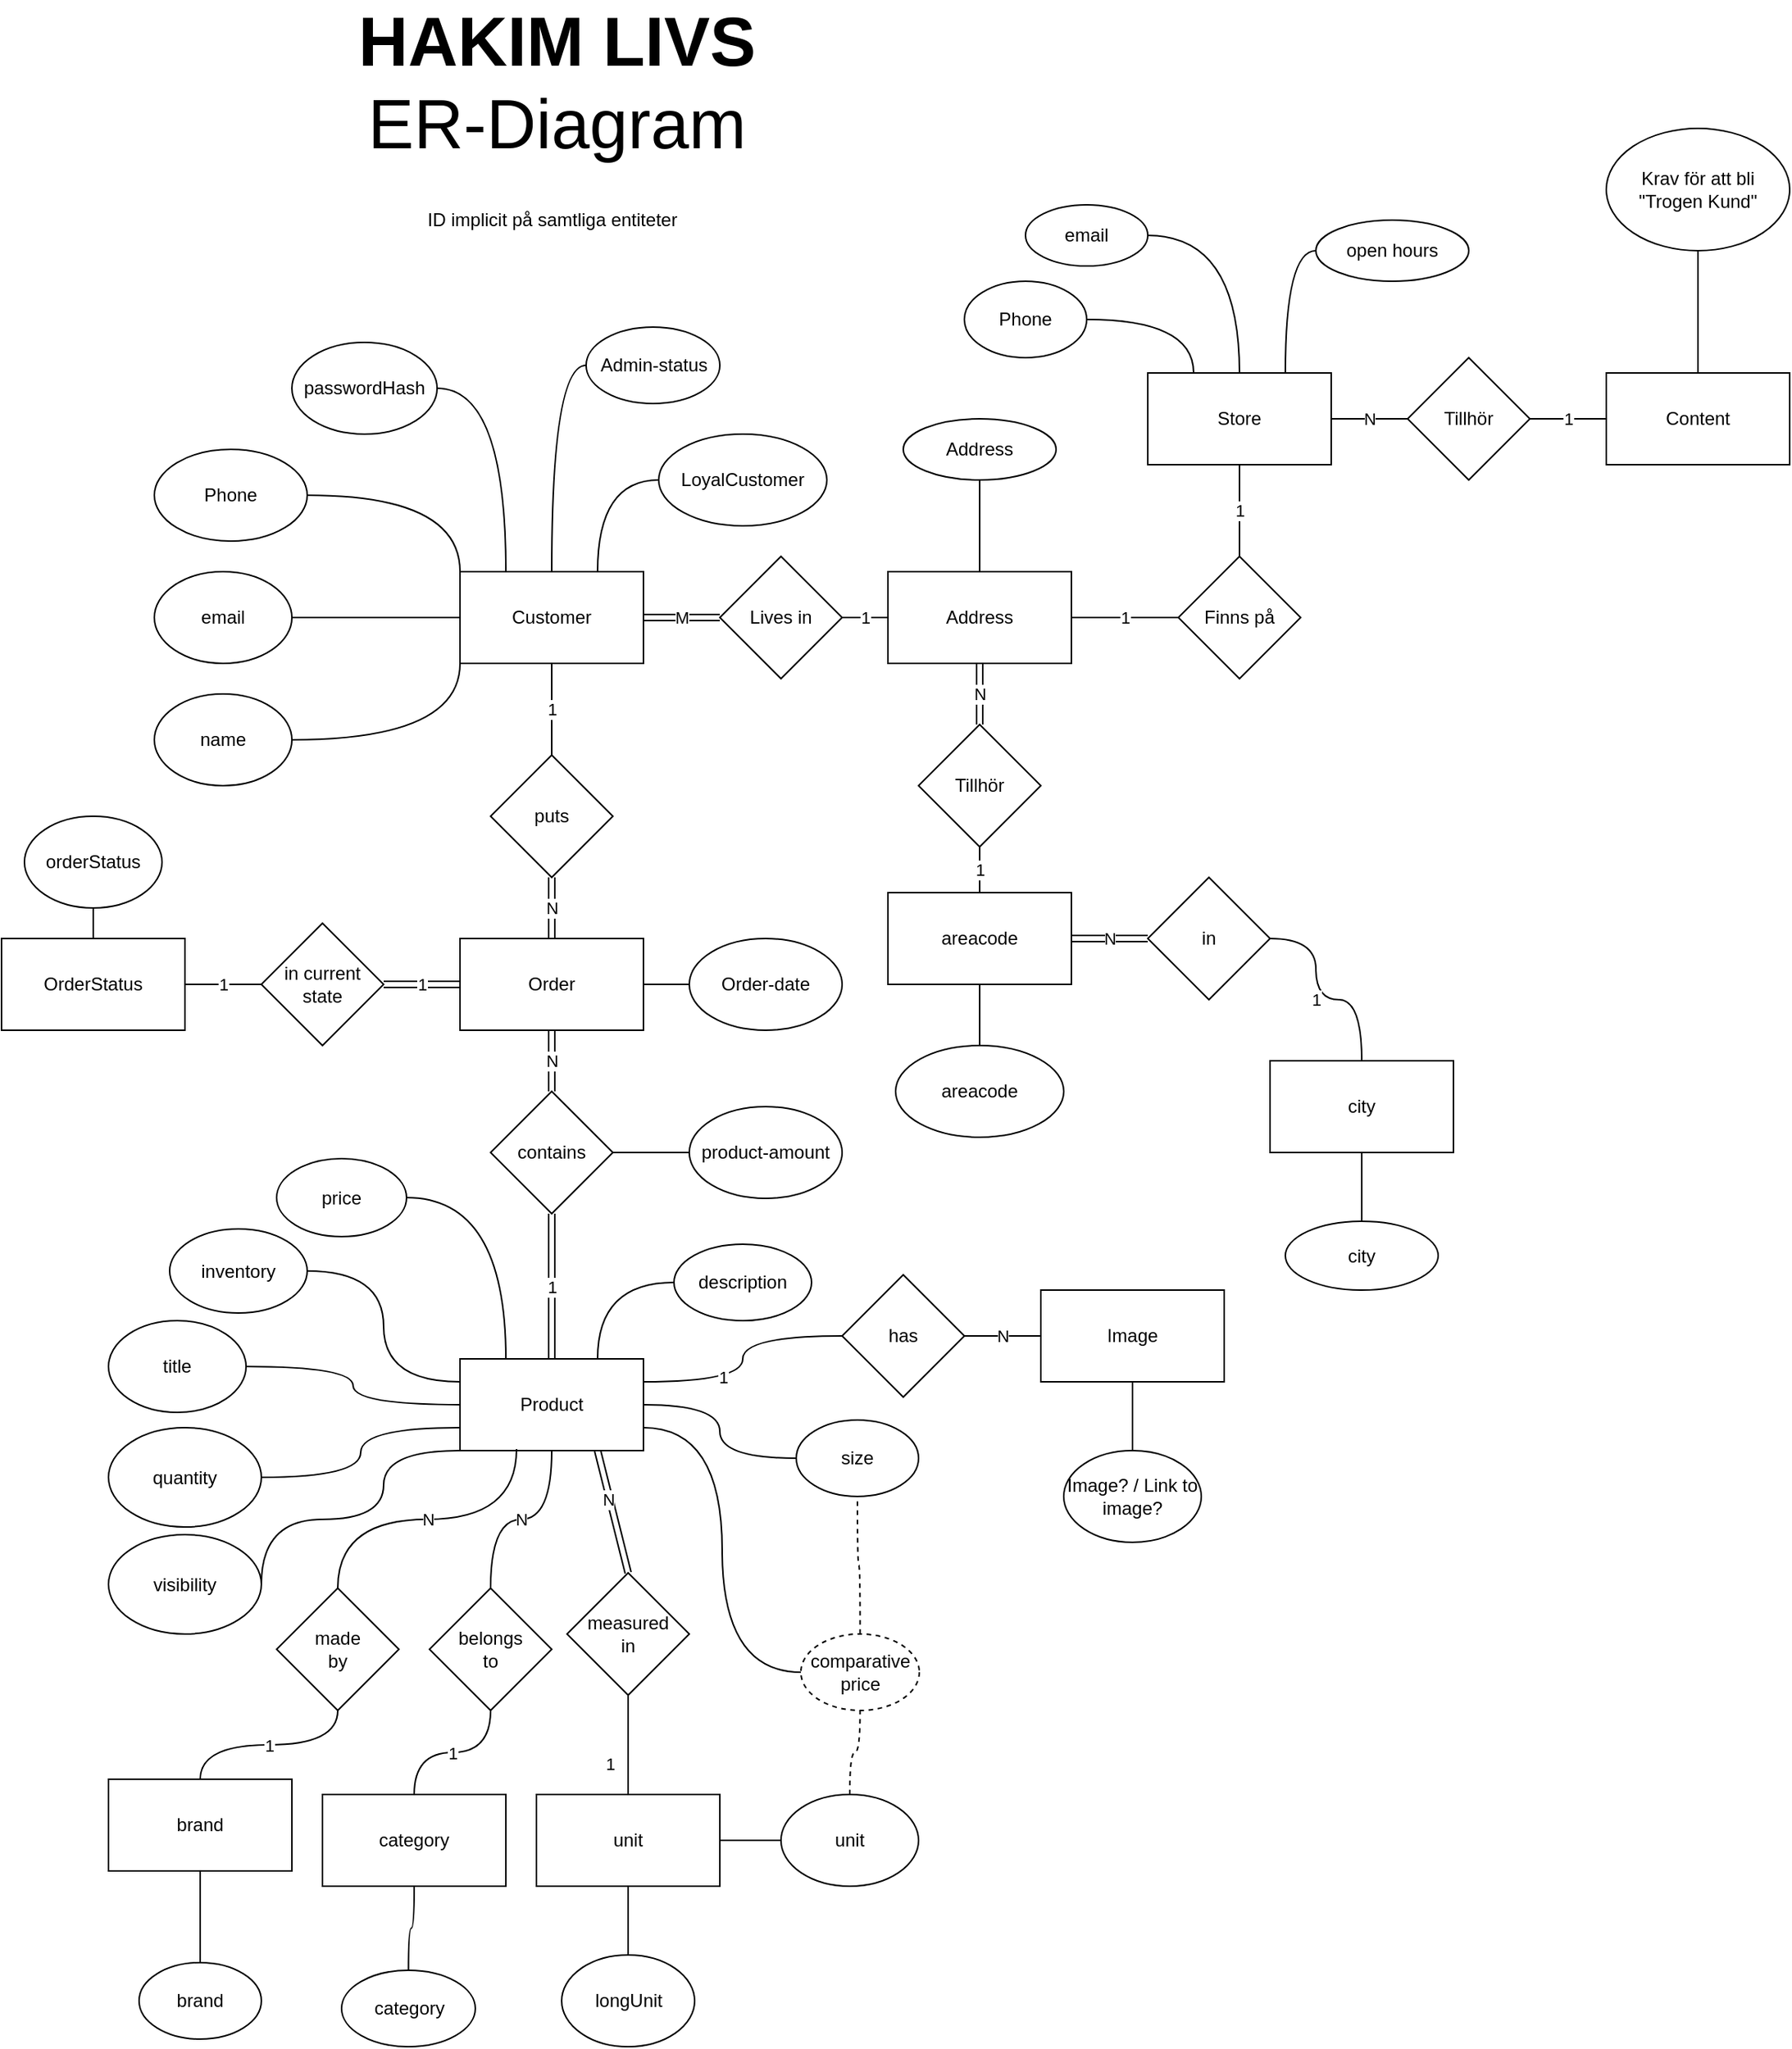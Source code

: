 <mxfile version="14.5.10" type="github">
  <diagram id="R2lEEEUBdFMjLlhIrx00" name="Page-1">
    <mxGraphModel dx="1430" dy="2406" grid="1" gridSize="10" guides="1" tooltips="1" connect="1" arrows="1" fold="1" page="1" pageScale="1" pageWidth="850" pageHeight="1100" math="0" shadow="0" extFonts="Permanent Marker^https://fonts.googleapis.com/css?family=Permanent+Marker">
      <root>
        <mxCell id="0" />
        <mxCell id="1" parent="0" />
        <mxCell id="_CHvoFrD6mSaw10JFjYY-32" value="1" style="rounded=0;orthogonalLoop=1;jettySize=auto;html=1;endArrow=none;endFill=0;" parent="1" source="_CHvoFrD6mSaw10JFjYY-2" target="_CHvoFrD6mSaw10JFjYY-12" edge="1">
          <mxGeometry relative="1" as="geometry" />
        </mxCell>
        <mxCell id="YfYcxpr3XRQJxf8hliLk-14" style="edgeStyle=orthogonalEdgeStyle;curved=1;rounded=0;orthogonalLoop=1;jettySize=auto;html=1;exitX=0.25;exitY=0;exitDx=0;exitDy=0;entryX=1;entryY=0.5;entryDx=0;entryDy=0;endArrow=none;endFill=0;" parent="1" source="_CHvoFrD6mSaw10JFjYY-2" target="YfYcxpr3XRQJxf8hliLk-13" edge="1">
          <mxGeometry relative="1" as="geometry" />
        </mxCell>
        <mxCell id="_CHvoFrD6mSaw10JFjYY-2" value="&lt;div&gt;Customer&lt;/div&gt;" style="rounded=0;whiteSpace=wrap;html=1;" parent="1" vertex="1">
          <mxGeometry x="-300" y="190" width="120" height="60" as="geometry" />
        </mxCell>
        <mxCell id="_CHvoFrD6mSaw10JFjYY-5" value="1" style="edgeStyle=orthogonalEdgeStyle;rounded=0;orthogonalLoop=1;jettySize=auto;html=1;exitX=1;exitY=0.5;exitDx=0;exitDy=0;entryX=0;entryY=0.5;entryDx=0;entryDy=0;endArrow=none;endFill=0;" parent="1" source="_CHvoFrD6mSaw10JFjYY-3" target="_CHvoFrD6mSaw10JFjYY-4" edge="1">
          <mxGeometry relative="1" as="geometry" />
        </mxCell>
        <mxCell id="YfYcxpr3XRQJxf8hliLk-45" value="M" style="edgeStyle=orthogonalEdgeStyle;curved=1;rounded=0;orthogonalLoop=1;jettySize=auto;html=1;endArrow=none;endFill=0;shape=link;" parent="1" source="_CHvoFrD6mSaw10JFjYY-3" target="_CHvoFrD6mSaw10JFjYY-2" edge="1">
          <mxGeometry relative="1" as="geometry" />
        </mxCell>
        <mxCell id="_CHvoFrD6mSaw10JFjYY-3" value="Lives in" style="rhombus;whiteSpace=wrap;html=1;" parent="1" vertex="1">
          <mxGeometry x="-130" y="180" width="80" height="80" as="geometry" />
        </mxCell>
        <mxCell id="_CHvoFrD6mSaw10JFjYY-4" value="&lt;div&gt;Address&lt;/div&gt;" style="rounded=0;whiteSpace=wrap;html=1;" parent="1" vertex="1">
          <mxGeometry x="-20" y="190" width="120" height="60" as="geometry" />
        </mxCell>
        <mxCell id="_CHvoFrD6mSaw10JFjYY-8" value="areacode" style="ellipse;whiteSpace=wrap;html=1;" parent="1" vertex="1">
          <mxGeometry x="-15" y="500" width="110" height="60" as="geometry" />
        </mxCell>
        <mxCell id="YfYcxpr3XRQJxf8hliLk-12" style="edgeStyle=orthogonalEdgeStyle;curved=1;rounded=0;orthogonalLoop=1;jettySize=auto;html=1;exitX=0.5;exitY=1;exitDx=0;exitDy=0;entryX=0.5;entryY=0;entryDx=0;entryDy=0;endArrow=none;endFill=0;" parent="1" source="_CHvoFrD6mSaw10JFjYY-9" target="_CHvoFrD6mSaw10JFjYY-4" edge="1">
          <mxGeometry relative="1" as="geometry" />
        </mxCell>
        <mxCell id="_CHvoFrD6mSaw10JFjYY-9" value="Address" style="ellipse;whiteSpace=wrap;html=1;" parent="1" vertex="1">
          <mxGeometry x="-10" y="90" width="100" height="40" as="geometry" />
        </mxCell>
        <mxCell id="_CHvoFrD6mSaw10JFjYY-50" value="&lt;div&gt;1&lt;/div&gt;" style="edgeStyle=orthogonalEdgeStyle;rounded=0;orthogonalLoop=1;jettySize=auto;html=1;endArrow=none;endFill=0;shape=link;" parent="1" source="_CHvoFrD6mSaw10JFjYY-11" target="_CHvoFrD6mSaw10JFjYY-47" edge="1">
          <mxGeometry relative="1" as="geometry" />
        </mxCell>
        <mxCell id="YfYcxpr3XRQJxf8hliLk-24" style="edgeStyle=orthogonalEdgeStyle;curved=1;rounded=0;orthogonalLoop=1;jettySize=auto;html=1;exitX=1;exitY=0.5;exitDx=0;exitDy=0;entryX=0;entryY=0.5;entryDx=0;entryDy=0;endArrow=none;endFill=0;" parent="1" source="_CHvoFrD6mSaw10JFjYY-11" target="YfYcxpr3XRQJxf8hliLk-23" edge="1">
          <mxGeometry relative="1" as="geometry" />
        </mxCell>
        <mxCell id="YfYcxpr3XRQJxf8hliLk-32" style="edgeStyle=orthogonalEdgeStyle;curved=1;rounded=0;orthogonalLoop=1;jettySize=auto;html=1;exitX=1;exitY=0.25;exitDx=0;exitDy=0;entryX=0;entryY=0.5;entryDx=0;entryDy=0;endArrow=none;endFill=0;" parent="1" source="_CHvoFrD6mSaw10JFjYY-11" target="YfYcxpr3XRQJxf8hliLk-30" edge="1">
          <mxGeometry relative="1" as="geometry" />
        </mxCell>
        <mxCell id="YfYcxpr3XRQJxf8hliLk-35" value="1" style="edgeLabel;html=1;align=center;verticalAlign=middle;resizable=0;points=[];" parent="YfYcxpr3XRQJxf8hliLk-32" vertex="1" connectable="0">
          <mxGeometry x="-0.35" y="3" relative="1" as="geometry">
            <mxPoint as="offset" />
          </mxGeometry>
        </mxCell>
        <mxCell id="aeDUMQC0GTFIOUEkBriZ-28" style="rounded=0;orthogonalLoop=1;jettySize=auto;html=1;exitX=0.75;exitY=1;exitDx=0;exitDy=0;entryX=0.5;entryY=0;entryDx=0;entryDy=0;startArrow=none;startFill=0;endArrow=none;endFill=0;shape=link;" parent="1" source="_CHvoFrD6mSaw10JFjYY-11" target="YfYcxpr3XRQJxf8hliLk-21" edge="1">
          <mxGeometry relative="1" as="geometry" />
        </mxCell>
        <mxCell id="aeDUMQC0GTFIOUEkBriZ-29" value="N" style="edgeLabel;html=1;align=center;verticalAlign=middle;resizable=0;points=[];" parent="aeDUMQC0GTFIOUEkBriZ-28" vertex="1" connectable="0">
          <mxGeometry x="-0.213" y="-1" relative="1" as="geometry">
            <mxPoint as="offset" />
          </mxGeometry>
        </mxCell>
        <mxCell id="U7rDwr9C1dg0-C28zRSU-3" style="edgeStyle=orthogonalEdgeStyle;rounded=0;orthogonalLoop=1;jettySize=auto;html=1;exitX=0;exitY=1;exitDx=0;exitDy=0;entryX=1;entryY=0.5;entryDx=0;entryDy=0;curved=1;endArrow=none;endFill=0;" edge="1" parent="1" source="_CHvoFrD6mSaw10JFjYY-11" target="U7rDwr9C1dg0-C28zRSU-1">
          <mxGeometry relative="1" as="geometry">
            <Array as="points">
              <mxPoint x="-350" y="765" />
              <mxPoint x="-350" y="810" />
              <mxPoint x="-430" y="810" />
            </Array>
          </mxGeometry>
        </mxCell>
        <mxCell id="_CHvoFrD6mSaw10JFjYY-11" value="Product" style="rounded=0;whiteSpace=wrap;html=1;" parent="1" vertex="1">
          <mxGeometry x="-300" y="705" width="120" height="60" as="geometry" />
        </mxCell>
        <mxCell id="_CHvoFrD6mSaw10JFjYY-33" value="N" style="rounded=0;orthogonalLoop=1;jettySize=auto;html=1;endArrow=none;endFill=0;shape=link;entryX=0.5;entryY=0;entryDx=0;entryDy=0;exitX=0.5;exitY=1;exitDx=0;exitDy=0;" parent="1" source="_CHvoFrD6mSaw10JFjYY-12" target="_CHvoFrD6mSaw10JFjYY-29" edge="1">
          <mxGeometry relative="1" as="geometry" />
        </mxCell>
        <mxCell id="_CHvoFrD6mSaw10JFjYY-12" value="puts" style="rhombus;whiteSpace=wrap;html=1;" parent="1" vertex="1">
          <mxGeometry x="-280" y="310" width="80" height="80" as="geometry" />
        </mxCell>
        <mxCell id="aeDUMQC0GTFIOUEkBriZ-22" value="" style="edgeStyle=orthogonalEdgeStyle;curved=1;rounded=0;orthogonalLoop=1;jettySize=auto;html=1;startArrow=none;startFill=0;endArrow=none;endFill=0;entryX=0;entryY=0.25;entryDx=0;entryDy=0;" parent="1" source="_CHvoFrD6mSaw10JFjYY-14" target="_CHvoFrD6mSaw10JFjYY-11" edge="1">
          <mxGeometry relative="1" as="geometry" />
        </mxCell>
        <mxCell id="_CHvoFrD6mSaw10JFjYY-14" value="inventory" style="ellipse;whiteSpace=wrap;html=1;" parent="1" vertex="1">
          <mxGeometry x="-490" y="620" width="90" height="55" as="geometry" />
        </mxCell>
        <mxCell id="_CHvoFrD6mSaw10JFjYY-26" style="edgeStyle=orthogonalEdgeStyle;rounded=0;orthogonalLoop=1;jettySize=auto;html=1;exitX=1;exitY=0.5;exitDx=0;exitDy=0;endArrow=none;endFill=0;curved=1;entryX=0;entryY=0.5;entryDx=0;entryDy=0;" parent="1" source="_CHvoFrD6mSaw10JFjYY-15" target="_CHvoFrD6mSaw10JFjYY-11" edge="1">
          <mxGeometry relative="1" as="geometry">
            <mxPoint x="-285" y="765" as="targetPoint" />
          </mxGeometry>
        </mxCell>
        <mxCell id="_CHvoFrD6mSaw10JFjYY-15" value="title" style="ellipse;whiteSpace=wrap;html=1;" parent="1" vertex="1">
          <mxGeometry x="-530" y="680" width="90" height="60" as="geometry" />
        </mxCell>
        <mxCell id="_CHvoFrD6mSaw10JFjYY-58" style="edgeStyle=orthogonalEdgeStyle;rounded=0;orthogonalLoop=1;jettySize=auto;html=1;endArrow=none;endFill=0;entryX=0.75;entryY=0;entryDx=0;entryDy=0;curved=1;" parent="1" source="_CHvoFrD6mSaw10JFjYY-17" target="_CHvoFrD6mSaw10JFjYY-11" edge="1">
          <mxGeometry relative="1" as="geometry">
            <mxPoint x="-190" y="700" as="targetPoint" />
          </mxGeometry>
        </mxCell>
        <mxCell id="_CHvoFrD6mSaw10JFjYY-17" value="description" style="ellipse;whiteSpace=wrap;html=1;" parent="1" vertex="1">
          <mxGeometry x="-160" y="630" width="90" height="50" as="geometry" />
        </mxCell>
        <mxCell id="YfYcxpr3XRQJxf8hliLk-34" value="" style="edgeStyle=orthogonalEdgeStyle;curved=1;rounded=0;orthogonalLoop=1;jettySize=auto;html=1;endArrow=none;endFill=0;" parent="1" source="_CHvoFrD6mSaw10JFjYY-19" target="YfYcxpr3XRQJxf8hliLk-31" edge="1">
          <mxGeometry relative="1" as="geometry" />
        </mxCell>
        <mxCell id="_CHvoFrD6mSaw10JFjYY-19" value="Image? / Link to image?" style="ellipse;whiteSpace=wrap;html=1;" parent="1" vertex="1">
          <mxGeometry x="95" y="765" width="90" height="60" as="geometry" />
        </mxCell>
        <mxCell id="_CHvoFrD6mSaw10JFjYY-28" style="edgeStyle=orthogonalEdgeStyle;rounded=0;orthogonalLoop=1;jettySize=auto;html=1;exitX=1;exitY=0.5;exitDx=0;exitDy=0;endArrow=none;endFill=0;curved=1;entryX=0.25;entryY=0;entryDx=0;entryDy=0;" parent="1" source="_CHvoFrD6mSaw10JFjYY-20" target="_CHvoFrD6mSaw10JFjYY-11" edge="1">
          <mxGeometry relative="1" as="geometry">
            <mxPoint x="-310" y="660" as="targetPoint" />
          </mxGeometry>
        </mxCell>
        <mxCell id="_CHvoFrD6mSaw10JFjYY-20" value="&lt;div&gt;price&lt;/div&gt;" style="ellipse;whiteSpace=wrap;html=1;" parent="1" vertex="1">
          <mxGeometry x="-420" y="574" width="85" height="51" as="geometry" />
        </mxCell>
        <mxCell id="_CHvoFrD6mSaw10JFjYY-49" value="N" style="edgeStyle=orthogonalEdgeStyle;rounded=0;orthogonalLoop=1;jettySize=auto;html=1;endArrow=none;endFill=0;shape=link;" parent="1" source="_CHvoFrD6mSaw10JFjYY-29" target="_CHvoFrD6mSaw10JFjYY-47" edge="1">
          <mxGeometry relative="1" as="geometry" />
        </mxCell>
        <mxCell id="YfYcxpr3XRQJxf8hliLk-17" value="1" style="edgeStyle=orthogonalEdgeStyle;curved=1;rounded=0;orthogonalLoop=1;jettySize=auto;html=1;exitX=0;exitY=0.5;exitDx=0;exitDy=0;entryX=1;entryY=0.5;entryDx=0;entryDy=0;endArrow=none;endFill=0;shape=link;" parent="1" source="_CHvoFrD6mSaw10JFjYY-29" target="YfYcxpr3XRQJxf8hliLk-16" edge="1">
          <mxGeometry relative="1" as="geometry" />
        </mxCell>
        <mxCell id="_CHvoFrD6mSaw10JFjYY-29" value="Order" style="rounded=0;whiteSpace=wrap;html=1;" parent="1" vertex="1">
          <mxGeometry x="-300" y="430" width="120" height="60" as="geometry" />
        </mxCell>
        <mxCell id="_CHvoFrD6mSaw10JFjYY-44" value="" style="edgeStyle=orthogonalEdgeStyle;rounded=0;orthogonalLoop=1;jettySize=auto;html=1;endArrow=none;endFill=0;" parent="1" source="_CHvoFrD6mSaw10JFjYY-35" target="_CHvoFrD6mSaw10JFjYY-29" edge="1">
          <mxGeometry relative="1" as="geometry" />
        </mxCell>
        <mxCell id="_CHvoFrD6mSaw10JFjYY-35" value="Order-date" style="ellipse;whiteSpace=wrap;html=1;" parent="1" vertex="1">
          <mxGeometry x="-150" y="430" width="100" height="60" as="geometry" />
        </mxCell>
        <mxCell id="_CHvoFrD6mSaw10JFjYY-48" value="" style="edgeStyle=orthogonalEdgeStyle;rounded=0;orthogonalLoop=1;jettySize=auto;html=1;endArrow=none;endFill=0;" parent="1" source="_CHvoFrD6mSaw10JFjYY-36" target="_CHvoFrD6mSaw10JFjYY-47" edge="1">
          <mxGeometry relative="1" as="geometry" />
        </mxCell>
        <mxCell id="_CHvoFrD6mSaw10JFjYY-36" value="product-amount" style="ellipse;whiteSpace=wrap;html=1;" parent="1" vertex="1">
          <mxGeometry x="-150" y="540" width="100" height="60" as="geometry" />
        </mxCell>
        <mxCell id="_CHvoFrD6mSaw10JFjYY-47" value="contains" style="rhombus;whiteSpace=wrap;html=1;" parent="1" vertex="1">
          <mxGeometry x="-280" y="530" width="80" height="80" as="geometry" />
        </mxCell>
        <mxCell id="_CHvoFrD6mSaw10JFjYY-53" value="category" style="rounded=0;whiteSpace=wrap;html=1;" parent="1" vertex="1">
          <mxGeometry x="-390" y="990" width="120" height="60" as="geometry" />
        </mxCell>
        <mxCell id="_CHvoFrD6mSaw10JFjYY-59" value="1" style="edgeStyle=orthogonalEdgeStyle;rounded=0;orthogonalLoop=1;jettySize=auto;html=1;endArrow=none;endFill=0;curved=1;" parent="1" source="_CHvoFrD6mSaw10JFjYY-56" target="_CHvoFrD6mSaw10JFjYY-53" edge="1">
          <mxGeometry relative="1" as="geometry" />
        </mxCell>
        <mxCell id="_CHvoFrD6mSaw10JFjYY-60" value="N" style="edgeStyle=orthogonalEdgeStyle;rounded=0;orthogonalLoop=1;jettySize=auto;html=1;exitX=0.5;exitY=0;exitDx=0;exitDy=0;endArrow=none;endFill=0;entryX=0.5;entryY=1;entryDx=0;entryDy=0;curved=1;" parent="1" source="_CHvoFrD6mSaw10JFjYY-56" target="_CHvoFrD6mSaw10JFjYY-11" edge="1">
          <mxGeometry relative="1" as="geometry">
            <mxPoint x="-240" y="770" as="targetPoint" />
          </mxGeometry>
        </mxCell>
        <mxCell id="_CHvoFrD6mSaw10JFjYY-56" value="belongs&lt;br&gt;to" style="rhombus;whiteSpace=wrap;html=1;" parent="1" vertex="1">
          <mxGeometry x="-320" y="855" width="80" height="80" as="geometry" />
        </mxCell>
        <mxCell id="_CHvoFrD6mSaw10JFjYY-66" value="" style="edgeStyle=orthogonalEdgeStyle;rounded=0;orthogonalLoop=1;jettySize=auto;html=1;endArrow=none;endFill=0;curved=1;" parent="1" source="_CHvoFrD6mSaw10JFjYY-61" target="_CHvoFrD6mSaw10JFjYY-64" edge="1">
          <mxGeometry relative="1" as="geometry" />
        </mxCell>
        <mxCell id="aeDUMQC0GTFIOUEkBriZ-26" style="edgeStyle=orthogonalEdgeStyle;curved=1;rounded=0;orthogonalLoop=1;jettySize=auto;html=1;exitX=0.5;exitY=0;exitDx=0;exitDy=0;startArrow=none;startFill=0;endArrow=none;endFill=0;dashed=1;" parent="1" source="_CHvoFrD6mSaw10JFjYY-61" target="aeDUMQC0GTFIOUEkBriZ-23" edge="1">
          <mxGeometry relative="1" as="geometry" />
        </mxCell>
        <mxCell id="_CHvoFrD6mSaw10JFjYY-61" value="unit" style="ellipse;whiteSpace=wrap;html=1;" parent="1" vertex="1">
          <mxGeometry x="-90" y="990" width="90" height="60" as="geometry" />
        </mxCell>
        <mxCell id="_CHvoFrD6mSaw10JFjYY-64" value="unit" style="rounded=0;whiteSpace=wrap;html=1;" parent="1" vertex="1">
          <mxGeometry x="-250" y="990" width="120" height="60" as="geometry" />
        </mxCell>
        <mxCell id="YfYcxpr3XRQJxf8hliLk-2" style="edgeStyle=orthogonalEdgeStyle;curved=1;rounded=0;orthogonalLoop=1;jettySize=auto;html=1;exitX=1;exitY=0.5;exitDx=0;exitDy=0;entryX=0;entryY=0;entryDx=0;entryDy=0;endArrow=none;endFill=0;" parent="1" source="YfYcxpr3XRQJxf8hliLk-1" target="_CHvoFrD6mSaw10JFjYY-2" edge="1">
          <mxGeometry relative="1" as="geometry" />
        </mxCell>
        <mxCell id="YfYcxpr3XRQJxf8hliLk-1" value="Phone" style="ellipse;whiteSpace=wrap;html=1;" parent="1" vertex="1">
          <mxGeometry x="-500" y="110" width="100" height="60" as="geometry" />
        </mxCell>
        <mxCell id="YfYcxpr3XRQJxf8hliLk-4" style="edgeStyle=orthogonalEdgeStyle;curved=1;rounded=0;orthogonalLoop=1;jettySize=auto;html=1;exitX=1;exitY=0.5;exitDx=0;exitDy=0;entryX=0;entryY=0.5;entryDx=0;entryDy=0;endArrow=none;endFill=0;" parent="1" source="YfYcxpr3XRQJxf8hliLk-3" target="_CHvoFrD6mSaw10JFjYY-2" edge="1">
          <mxGeometry relative="1" as="geometry" />
        </mxCell>
        <mxCell id="YfYcxpr3XRQJxf8hliLk-3" value="email" style="ellipse;whiteSpace=wrap;html=1;" parent="1" vertex="1">
          <mxGeometry x="-500" y="190" width="90" height="60" as="geometry" />
        </mxCell>
        <mxCell id="YfYcxpr3XRQJxf8hliLk-6" style="edgeStyle=orthogonalEdgeStyle;curved=1;rounded=0;orthogonalLoop=1;jettySize=auto;html=1;exitX=1;exitY=0.5;exitDx=0;exitDy=0;entryX=0;entryY=1;entryDx=0;entryDy=0;endArrow=none;endFill=0;" parent="1" source="YfYcxpr3XRQJxf8hliLk-5" target="_CHvoFrD6mSaw10JFjYY-2" edge="1">
          <mxGeometry relative="1" as="geometry" />
        </mxCell>
        <mxCell id="YfYcxpr3XRQJxf8hliLk-5" value="name" style="ellipse;whiteSpace=wrap;html=1;" parent="1" vertex="1">
          <mxGeometry x="-500" y="270" width="90" height="60" as="geometry" />
        </mxCell>
        <mxCell id="YfYcxpr3XRQJxf8hliLk-41" value="" style="edgeStyle=orthogonalEdgeStyle;curved=1;rounded=0;orthogonalLoop=1;jettySize=auto;html=1;endArrow=none;endFill=0;" parent="1" source="YfYcxpr3XRQJxf8hliLk-7" target="_CHvoFrD6mSaw10JFjYY-8" edge="1">
          <mxGeometry relative="1" as="geometry" />
        </mxCell>
        <mxCell id="YfYcxpr3XRQJxf8hliLk-43" value="N" style="edgeStyle=orthogonalEdgeStyle;curved=1;rounded=0;orthogonalLoop=1;jettySize=auto;html=1;exitX=1;exitY=0.5;exitDx=0;exitDy=0;entryX=0;entryY=0.5;entryDx=0;entryDy=0;endArrow=none;endFill=0;shape=link;" parent="1" source="YfYcxpr3XRQJxf8hliLk-7" target="YfYcxpr3XRQJxf8hliLk-42" edge="1">
          <mxGeometry relative="1" as="geometry" />
        </mxCell>
        <mxCell id="YfYcxpr3XRQJxf8hliLk-7" value="areacode" style="rounded=0;whiteSpace=wrap;html=1;" parent="1" vertex="1">
          <mxGeometry x="-20" y="400" width="120" height="60" as="geometry" />
        </mxCell>
        <mxCell id="YfYcxpr3XRQJxf8hliLk-10" value="1" style="edgeStyle=orthogonalEdgeStyle;curved=1;rounded=0;orthogonalLoop=1;jettySize=auto;html=1;endArrow=none;endFill=0;" parent="1" source="YfYcxpr3XRQJxf8hliLk-9" target="YfYcxpr3XRQJxf8hliLk-7" edge="1">
          <mxGeometry relative="1" as="geometry" />
        </mxCell>
        <mxCell id="YfYcxpr3XRQJxf8hliLk-11" value="N" style="edgeStyle=orthogonalEdgeStyle;curved=1;rounded=0;orthogonalLoop=1;jettySize=auto;html=1;endArrow=none;endFill=0;shape=link;" parent="1" source="YfYcxpr3XRQJxf8hliLk-9" target="_CHvoFrD6mSaw10JFjYY-4" edge="1">
          <mxGeometry relative="1" as="geometry" />
        </mxCell>
        <mxCell id="YfYcxpr3XRQJxf8hliLk-9" value="Tillhör" style="rhombus;whiteSpace=wrap;html=1;" parent="1" vertex="1">
          <mxGeometry y="290" width="80" height="80" as="geometry" />
        </mxCell>
        <mxCell id="YfYcxpr3XRQJxf8hliLk-13" value="passwordHash" style="ellipse;whiteSpace=wrap;html=1;" parent="1" vertex="1">
          <mxGeometry x="-410" y="40" width="95" height="60" as="geometry" />
        </mxCell>
        <mxCell id="YfYcxpr3XRQJxf8hliLk-15" value="OrderStatus" style="rounded=0;whiteSpace=wrap;html=1;" parent="1" vertex="1">
          <mxGeometry x="-600" y="430" width="120" height="60" as="geometry" />
        </mxCell>
        <mxCell id="YfYcxpr3XRQJxf8hliLk-18" value="1" style="edgeStyle=orthogonalEdgeStyle;curved=1;rounded=0;orthogonalLoop=1;jettySize=auto;html=1;exitX=0;exitY=0.5;exitDx=0;exitDy=0;entryX=1;entryY=0.5;entryDx=0;entryDy=0;endArrow=none;endFill=0;" parent="1" source="YfYcxpr3XRQJxf8hliLk-16" target="YfYcxpr3XRQJxf8hliLk-15" edge="1">
          <mxGeometry relative="1" as="geometry" />
        </mxCell>
        <mxCell id="YfYcxpr3XRQJxf8hliLk-16" value="in current&lt;br&gt;state" style="rhombus;whiteSpace=wrap;html=1;" parent="1" vertex="1">
          <mxGeometry x="-430" y="420" width="80" height="80" as="geometry" />
        </mxCell>
        <mxCell id="YfYcxpr3XRQJxf8hliLk-20" style="edgeStyle=orthogonalEdgeStyle;curved=1;rounded=0;orthogonalLoop=1;jettySize=auto;html=1;exitX=0.5;exitY=1;exitDx=0;exitDy=0;entryX=0.5;entryY=0;entryDx=0;entryDy=0;endArrow=none;endFill=0;" parent="1" source="YfYcxpr3XRQJxf8hliLk-19" target="YfYcxpr3XRQJxf8hliLk-15" edge="1">
          <mxGeometry relative="1" as="geometry" />
        </mxCell>
        <mxCell id="YfYcxpr3XRQJxf8hliLk-19" value="orderStatus" style="ellipse;whiteSpace=wrap;html=1;" parent="1" vertex="1">
          <mxGeometry x="-585" y="350" width="90" height="60" as="geometry" />
        </mxCell>
        <mxCell id="YfYcxpr3XRQJxf8hliLk-22" value="1" style="edgeStyle=orthogonalEdgeStyle;curved=1;rounded=0;orthogonalLoop=1;jettySize=auto;html=1;exitX=0.5;exitY=1;exitDx=0;exitDy=0;endArrow=none;endFill=0;entryX=0.5;entryY=0;entryDx=0;entryDy=0;" parent="1" source="YfYcxpr3XRQJxf8hliLk-21" target="_CHvoFrD6mSaw10JFjYY-64" edge="1">
          <mxGeometry x="0.349" y="-12" relative="1" as="geometry">
            <mxPoint x="-20" y="860" as="targetPoint" />
            <mxPoint y="1" as="offset" />
          </mxGeometry>
        </mxCell>
        <mxCell id="YfYcxpr3XRQJxf8hliLk-21" value="measured&lt;br&gt;in" style="rhombus;whiteSpace=wrap;html=1;" parent="1" vertex="1">
          <mxGeometry x="-230" y="845" width="80" height="80" as="geometry" />
        </mxCell>
        <mxCell id="aeDUMQC0GTFIOUEkBriZ-25" style="edgeStyle=orthogonalEdgeStyle;curved=1;rounded=0;orthogonalLoop=1;jettySize=auto;html=1;exitX=1;exitY=0.75;exitDx=0;exitDy=0;entryX=0;entryY=0.5;entryDx=0;entryDy=0;startArrow=none;startFill=0;endArrow=none;endFill=0;" parent="1" source="_CHvoFrD6mSaw10JFjYY-11" target="aeDUMQC0GTFIOUEkBriZ-23" edge="1">
          <mxGeometry relative="1" as="geometry" />
        </mxCell>
        <mxCell id="YfYcxpr3XRQJxf8hliLk-23" value="size" style="ellipse;whiteSpace=wrap;html=1;" parent="1" vertex="1">
          <mxGeometry x="-80" y="745" width="80" height="50" as="geometry" />
        </mxCell>
        <mxCell id="YfYcxpr3XRQJxf8hliLk-29" style="edgeStyle=orthogonalEdgeStyle;curved=1;rounded=0;orthogonalLoop=1;jettySize=auto;html=1;exitX=0;exitY=0.5;exitDx=0;exitDy=0;entryX=0.5;entryY=0;entryDx=0;entryDy=0;endArrow=none;endFill=0;" parent="1" source="YfYcxpr3XRQJxf8hliLk-28" target="_CHvoFrD6mSaw10JFjYY-2" edge="1">
          <mxGeometry relative="1" as="geometry" />
        </mxCell>
        <mxCell id="YfYcxpr3XRQJxf8hliLk-28" value="Admin-status" style="ellipse;whiteSpace=wrap;html=1;" parent="1" vertex="1">
          <mxGeometry x="-217.5" y="30" width="87.5" height="50" as="geometry" />
        </mxCell>
        <mxCell id="YfYcxpr3XRQJxf8hliLk-30" value="has" style="rhombus;whiteSpace=wrap;html=1;" parent="1" vertex="1">
          <mxGeometry x="-50" y="650" width="80" height="80" as="geometry" />
        </mxCell>
        <mxCell id="YfYcxpr3XRQJxf8hliLk-33" value="N" style="edgeStyle=orthogonalEdgeStyle;curved=1;rounded=0;orthogonalLoop=1;jettySize=auto;html=1;endArrow=none;endFill=0;" parent="1" source="YfYcxpr3XRQJxf8hliLk-31" target="YfYcxpr3XRQJxf8hliLk-30" edge="1">
          <mxGeometry relative="1" as="geometry">
            <Array as="points">
              <mxPoint x="50" y="690" />
              <mxPoint x="50" y="690" />
            </Array>
          </mxGeometry>
        </mxCell>
        <mxCell id="YfYcxpr3XRQJxf8hliLk-31" value="Image" style="rounded=0;whiteSpace=wrap;html=1;" parent="1" vertex="1">
          <mxGeometry x="80" y="660" width="120" height="60" as="geometry" />
        </mxCell>
        <mxCell id="YfYcxpr3XRQJxf8hliLk-38" value="city" style="rounded=0;whiteSpace=wrap;html=1;" parent="1" vertex="1">
          <mxGeometry x="230" y="510" width="120" height="60" as="geometry" />
        </mxCell>
        <mxCell id="aeDUMQC0GTFIOUEkBriZ-6" value="" style="edgeStyle=orthogonalEdgeStyle;curved=1;rounded=0;orthogonalLoop=1;jettySize=auto;html=1;startArrow=none;startFill=0;endArrow=none;endFill=0;" parent="1" source="YfYcxpr3XRQJxf8hliLk-39" target="YfYcxpr3XRQJxf8hliLk-38" edge="1">
          <mxGeometry relative="1" as="geometry" />
        </mxCell>
        <mxCell id="YfYcxpr3XRQJxf8hliLk-39" value="city" style="ellipse;whiteSpace=wrap;html=1;" parent="1" vertex="1">
          <mxGeometry x="240" y="615" width="100" height="45" as="geometry" />
        </mxCell>
        <mxCell id="YfYcxpr3XRQJxf8hliLk-44" value="1" style="edgeStyle=orthogonalEdgeStyle;curved=1;rounded=0;orthogonalLoop=1;jettySize=auto;html=1;exitX=1;exitY=0.5;exitDx=0;exitDy=0;entryX=0.5;entryY=0;entryDx=0;entryDy=0;endArrow=none;endFill=0;" parent="1" source="YfYcxpr3XRQJxf8hliLk-42" target="YfYcxpr3XRQJxf8hliLk-38" edge="1">
          <mxGeometry relative="1" as="geometry">
            <Array as="points">
              <mxPoint x="260" y="430" />
              <mxPoint x="260" y="470" />
              <mxPoint x="290" y="470" />
            </Array>
          </mxGeometry>
        </mxCell>
        <mxCell id="YfYcxpr3XRQJxf8hliLk-42" value="in" style="rhombus;whiteSpace=wrap;html=1;" parent="1" vertex="1">
          <mxGeometry x="150" y="390" width="80" height="80" as="geometry" />
        </mxCell>
        <mxCell id="aeDUMQC0GTFIOUEkBriZ-1" value="&lt;font style=&quot;font-size: 45px&quot;&gt;&lt;b&gt;HAKIM LIVS&lt;br&gt;&lt;/b&gt;ER-Diagram&lt;/font&gt;" style="text;html=1;align=center;verticalAlign=middle;resizable=0;points=[];autosize=1;" parent="1" vertex="1">
          <mxGeometry x="-377.5" y="-160" width="280" height="60" as="geometry" />
        </mxCell>
        <mxCell id="aeDUMQC0GTFIOUEkBriZ-2" value="ID implicit på samtliga entiteter" style="text;html=1;align=center;verticalAlign=middle;resizable=0;points=[];autosize=1;" parent="1" vertex="1">
          <mxGeometry x="-330" y="-50" width="180" height="20" as="geometry" />
        </mxCell>
        <mxCell id="aeDUMQC0GTFIOUEkBriZ-8" value="1" style="edgeStyle=orthogonalEdgeStyle;curved=1;rounded=0;orthogonalLoop=1;jettySize=auto;html=1;startArrow=none;startFill=0;endArrow=none;endFill=0;exitX=0.5;exitY=1;exitDx=0;exitDy=0;" parent="1" source="aeDUMQC0GTFIOUEkBriZ-16" target="aeDUMQC0GTFIOUEkBriZ-7" edge="1">
          <mxGeometry relative="1" as="geometry" />
        </mxCell>
        <mxCell id="aeDUMQC0GTFIOUEkBriZ-3" value="Content" style="rounded=0;whiteSpace=wrap;html=1;" parent="1" vertex="1">
          <mxGeometry x="450" y="60" width="120" height="60" as="geometry" />
        </mxCell>
        <mxCell id="aeDUMQC0GTFIOUEkBriZ-9" value="1" style="edgeStyle=orthogonalEdgeStyle;curved=1;rounded=0;orthogonalLoop=1;jettySize=auto;html=1;startArrow=none;startFill=0;endArrow=none;endFill=0;" parent="1" source="aeDUMQC0GTFIOUEkBriZ-7" target="_CHvoFrD6mSaw10JFjYY-4" edge="1">
          <mxGeometry relative="1" as="geometry" />
        </mxCell>
        <mxCell id="aeDUMQC0GTFIOUEkBriZ-7" value="Finns på" style="rhombus;whiteSpace=wrap;html=1;" parent="1" vertex="1">
          <mxGeometry x="170" y="180" width="80" height="80" as="geometry" />
        </mxCell>
        <mxCell id="aeDUMQC0GTFIOUEkBriZ-11" style="edgeStyle=orthogonalEdgeStyle;curved=1;rounded=0;orthogonalLoop=1;jettySize=auto;html=1;exitX=0;exitY=0.5;exitDx=0;exitDy=0;entryX=0.75;entryY=0;entryDx=0;entryDy=0;startArrow=none;startFill=0;endArrow=none;endFill=0;" parent="1" source="aeDUMQC0GTFIOUEkBriZ-10" target="_CHvoFrD6mSaw10JFjYY-2" edge="1">
          <mxGeometry relative="1" as="geometry" />
        </mxCell>
        <mxCell id="aeDUMQC0GTFIOUEkBriZ-10" value="LoyalCustomer" style="ellipse;whiteSpace=wrap;html=1;" parent="1" vertex="1">
          <mxGeometry x="-170" y="100" width="110" height="60" as="geometry" />
        </mxCell>
        <mxCell id="aeDUMQC0GTFIOUEkBriZ-14" style="edgeStyle=orthogonalEdgeStyle;curved=1;rounded=0;orthogonalLoop=1;jettySize=auto;html=1;entryX=0.5;entryY=0;entryDx=0;entryDy=0;startArrow=none;startFill=0;endArrow=none;endFill=0;" parent="1" source="aeDUMQC0GTFIOUEkBriZ-13" target="aeDUMQC0GTFIOUEkBriZ-3" edge="1">
          <mxGeometry relative="1" as="geometry" />
        </mxCell>
        <mxCell id="aeDUMQC0GTFIOUEkBriZ-13" value="Krav för att bli&lt;br&gt;&quot;Trogen Kund&quot;" style="ellipse;whiteSpace=wrap;html=1;" parent="1" vertex="1">
          <mxGeometry x="450" y="-100" width="120" height="80" as="geometry" />
        </mxCell>
        <mxCell id="aeDUMQC0GTFIOUEkBriZ-18" value="N" style="edgeStyle=orthogonalEdgeStyle;curved=1;rounded=0;orthogonalLoop=1;jettySize=auto;html=1;exitX=1;exitY=0.5;exitDx=0;exitDy=0;entryX=0;entryY=0.5;entryDx=0;entryDy=0;startArrow=none;startFill=0;endArrow=none;endFill=0;" parent="1" source="aeDUMQC0GTFIOUEkBriZ-16" target="aeDUMQC0GTFIOUEkBriZ-17" edge="1">
          <mxGeometry relative="1" as="geometry" />
        </mxCell>
        <mxCell id="aeDUMQC0GTFIOUEkBriZ-16" value="Store" style="rounded=0;whiteSpace=wrap;html=1;" parent="1" vertex="1">
          <mxGeometry x="150" y="60" width="120" height="60" as="geometry" />
        </mxCell>
        <mxCell id="aeDUMQC0GTFIOUEkBriZ-19" value="1" style="edgeStyle=orthogonalEdgeStyle;curved=1;rounded=0;orthogonalLoop=1;jettySize=auto;html=1;exitX=1;exitY=0.5;exitDx=0;exitDy=0;entryX=0;entryY=0.5;entryDx=0;entryDy=0;startArrow=none;startFill=0;endArrow=none;endFill=0;" parent="1" source="aeDUMQC0GTFIOUEkBriZ-17" target="aeDUMQC0GTFIOUEkBriZ-3" edge="1">
          <mxGeometry relative="1" as="geometry" />
        </mxCell>
        <mxCell id="aeDUMQC0GTFIOUEkBriZ-17" value="Tillhör" style="rhombus;whiteSpace=wrap;html=1;" parent="1" vertex="1">
          <mxGeometry x="320" y="50" width="80" height="80" as="geometry" />
        </mxCell>
        <mxCell id="aeDUMQC0GTFIOUEkBriZ-21" style="edgeStyle=orthogonalEdgeStyle;curved=1;rounded=0;orthogonalLoop=1;jettySize=auto;html=1;exitX=1;exitY=0.5;exitDx=0;exitDy=0;entryX=0.25;entryY=0;entryDx=0;entryDy=0;startArrow=none;startFill=0;endArrow=none;endFill=0;" parent="1" source="aeDUMQC0GTFIOUEkBriZ-20" target="aeDUMQC0GTFIOUEkBriZ-16" edge="1">
          <mxGeometry relative="1" as="geometry" />
        </mxCell>
        <mxCell id="aeDUMQC0GTFIOUEkBriZ-20" value="Phone" style="ellipse;whiteSpace=wrap;html=1;" parent="1" vertex="1">
          <mxGeometry x="30" width="80" height="50" as="geometry" />
        </mxCell>
        <mxCell id="aeDUMQC0GTFIOUEkBriZ-27" style="edgeStyle=orthogonalEdgeStyle;curved=1;rounded=0;orthogonalLoop=1;jettySize=auto;html=1;exitX=0.5;exitY=0;exitDx=0;exitDy=0;entryX=0.5;entryY=1;entryDx=0;entryDy=0;dashed=1;startArrow=none;startFill=0;endArrow=none;endFill=0;" parent="1" source="aeDUMQC0GTFIOUEkBriZ-23" target="YfYcxpr3XRQJxf8hliLk-23" edge="1">
          <mxGeometry relative="1" as="geometry" />
        </mxCell>
        <mxCell id="aeDUMQC0GTFIOUEkBriZ-23" value="comparative price" style="ellipse;whiteSpace=wrap;html=1;dashed=1;" parent="1" vertex="1">
          <mxGeometry x="-77" y="885" width="77.5" height="50" as="geometry" />
        </mxCell>
        <mxCell id="aeDUMQC0GTFIOUEkBriZ-31" style="edgeStyle=orthogonalEdgeStyle;rounded=0;orthogonalLoop=1;jettySize=auto;html=1;exitX=1;exitY=0.5;exitDx=0;exitDy=0;entryX=0.5;entryY=0;entryDx=0;entryDy=0;startArrow=none;startFill=0;endArrow=none;endFill=0;curved=1;" parent="1" source="aeDUMQC0GTFIOUEkBriZ-30" target="aeDUMQC0GTFIOUEkBriZ-16" edge="1">
          <mxGeometry relative="1" as="geometry" />
        </mxCell>
        <mxCell id="aeDUMQC0GTFIOUEkBriZ-30" value="email" style="ellipse;whiteSpace=wrap;html=1;" parent="1" vertex="1">
          <mxGeometry x="70" y="-50" width="80" height="40" as="geometry" />
        </mxCell>
        <mxCell id="aeDUMQC0GTFIOUEkBriZ-33" style="edgeStyle=orthogonalEdgeStyle;curved=1;rounded=0;orthogonalLoop=1;jettySize=auto;html=1;exitX=0;exitY=0.5;exitDx=0;exitDy=0;entryX=0.75;entryY=0;entryDx=0;entryDy=0;startArrow=none;startFill=0;endArrow=none;endFill=0;" parent="1" source="aeDUMQC0GTFIOUEkBriZ-32" target="aeDUMQC0GTFIOUEkBriZ-16" edge="1">
          <mxGeometry relative="1" as="geometry" />
        </mxCell>
        <mxCell id="aeDUMQC0GTFIOUEkBriZ-32" value="open hours" style="ellipse;whiteSpace=wrap;html=1;" parent="1" vertex="1">
          <mxGeometry x="260" y="-40" width="100" height="40" as="geometry" />
        </mxCell>
        <mxCell id="MvFeTqcAGGcagMa9E8rT-1" value="brand" style="rounded=0;whiteSpace=wrap;html=1;" parent="1" vertex="1">
          <mxGeometry x="-530" y="980" width="120" height="60" as="geometry" />
        </mxCell>
        <mxCell id="MvFeTqcAGGcagMa9E8rT-3" style="edgeStyle=orthogonalEdgeStyle;rounded=0;orthogonalLoop=1;jettySize=auto;html=1;exitX=0.5;exitY=0;exitDx=0;exitDy=0;entryX=0.5;entryY=1;entryDx=0;entryDy=0;curved=1;endArrow=none;endFill=0;" parent="1" source="MvFeTqcAGGcagMa9E8rT-2" target="MvFeTqcAGGcagMa9E8rT-1" edge="1">
          <mxGeometry relative="1" as="geometry" />
        </mxCell>
        <mxCell id="MvFeTqcAGGcagMa9E8rT-2" value="brand" style="ellipse;whiteSpace=wrap;html=1;" parent="1" vertex="1">
          <mxGeometry x="-510" y="1100" width="80" height="50" as="geometry" />
        </mxCell>
        <mxCell id="MvFeTqcAGGcagMa9E8rT-5" value="" style="edgeStyle=orthogonalEdgeStyle;curved=1;rounded=0;orthogonalLoop=1;jettySize=auto;html=1;endArrow=none;endFill=0;" parent="1" source="MvFeTqcAGGcagMa9E8rT-4" target="_CHvoFrD6mSaw10JFjYY-53" edge="1">
          <mxGeometry relative="1" as="geometry" />
        </mxCell>
        <mxCell id="MvFeTqcAGGcagMa9E8rT-4" value="category" style="ellipse;whiteSpace=wrap;html=1;" parent="1" vertex="1">
          <mxGeometry x="-377.5" y="1105" width="87.5" height="50" as="geometry" />
        </mxCell>
        <mxCell id="MvFeTqcAGGcagMa9E8rT-7" value="N" style="edgeStyle=orthogonalEdgeStyle;curved=1;rounded=0;orthogonalLoop=1;jettySize=auto;html=1;exitX=0.5;exitY=0;exitDx=0;exitDy=0;entryX=0.308;entryY=0.983;entryDx=0;entryDy=0;endArrow=none;endFill=0;entryPerimeter=0;" parent="1" source="MvFeTqcAGGcagMa9E8rT-6" target="_CHvoFrD6mSaw10JFjYY-11" edge="1">
          <mxGeometry relative="1" as="geometry" />
        </mxCell>
        <mxCell id="MvFeTqcAGGcagMa9E8rT-8" value="1" style="edgeStyle=orthogonalEdgeStyle;curved=1;rounded=0;orthogonalLoop=1;jettySize=auto;html=1;exitX=0.5;exitY=1;exitDx=0;exitDy=0;entryX=0.5;entryY=0;entryDx=0;entryDy=0;endArrow=none;endFill=0;" parent="1" source="MvFeTqcAGGcagMa9E8rT-6" target="MvFeTqcAGGcagMa9E8rT-1" edge="1">
          <mxGeometry relative="1" as="geometry" />
        </mxCell>
        <mxCell id="MvFeTqcAGGcagMa9E8rT-6" value="made&lt;br&gt;by" style="rhombus;whiteSpace=wrap;html=1;" parent="1" vertex="1">
          <mxGeometry x="-420" y="855" width="80" height="80" as="geometry" />
        </mxCell>
        <mxCell id="MvFeTqcAGGcagMa9E8rT-10" style="edgeStyle=orthogonalEdgeStyle;curved=1;rounded=0;orthogonalLoop=1;jettySize=auto;html=1;exitX=1;exitY=0.5;exitDx=0;exitDy=0;entryX=0;entryY=0.75;entryDx=0;entryDy=0;endArrow=none;endFill=0;" parent="1" source="MvFeTqcAGGcagMa9E8rT-9" target="_CHvoFrD6mSaw10JFjYY-11" edge="1">
          <mxGeometry relative="1" as="geometry" />
        </mxCell>
        <mxCell id="MvFeTqcAGGcagMa9E8rT-9" value="quantity" style="ellipse;whiteSpace=wrap;html=1;" parent="1" vertex="1">
          <mxGeometry x="-530" y="750" width="100" height="65" as="geometry" />
        </mxCell>
        <mxCell id="MvFeTqcAGGcagMa9E8rT-12" style="edgeStyle=orthogonalEdgeStyle;rounded=0;orthogonalLoop=1;jettySize=auto;html=1;exitX=0.5;exitY=0;exitDx=0;exitDy=0;entryX=0.5;entryY=1;entryDx=0;entryDy=0;endArrow=none;endFill=0;curved=1;" parent="1" source="MvFeTqcAGGcagMa9E8rT-11" target="_CHvoFrD6mSaw10JFjYY-64" edge="1">
          <mxGeometry relative="1" as="geometry" />
        </mxCell>
        <mxCell id="MvFeTqcAGGcagMa9E8rT-11" value="longUnit" style="ellipse;whiteSpace=wrap;html=1;" parent="1" vertex="1">
          <mxGeometry x="-233.5" y="1095" width="87" height="60" as="geometry" />
        </mxCell>
        <mxCell id="U7rDwr9C1dg0-C28zRSU-1" value="visibility" style="ellipse;whiteSpace=wrap;html=1;" vertex="1" parent="1">
          <mxGeometry x="-530" y="820" width="100" height="65" as="geometry" />
        </mxCell>
      </root>
    </mxGraphModel>
  </diagram>
</mxfile>
